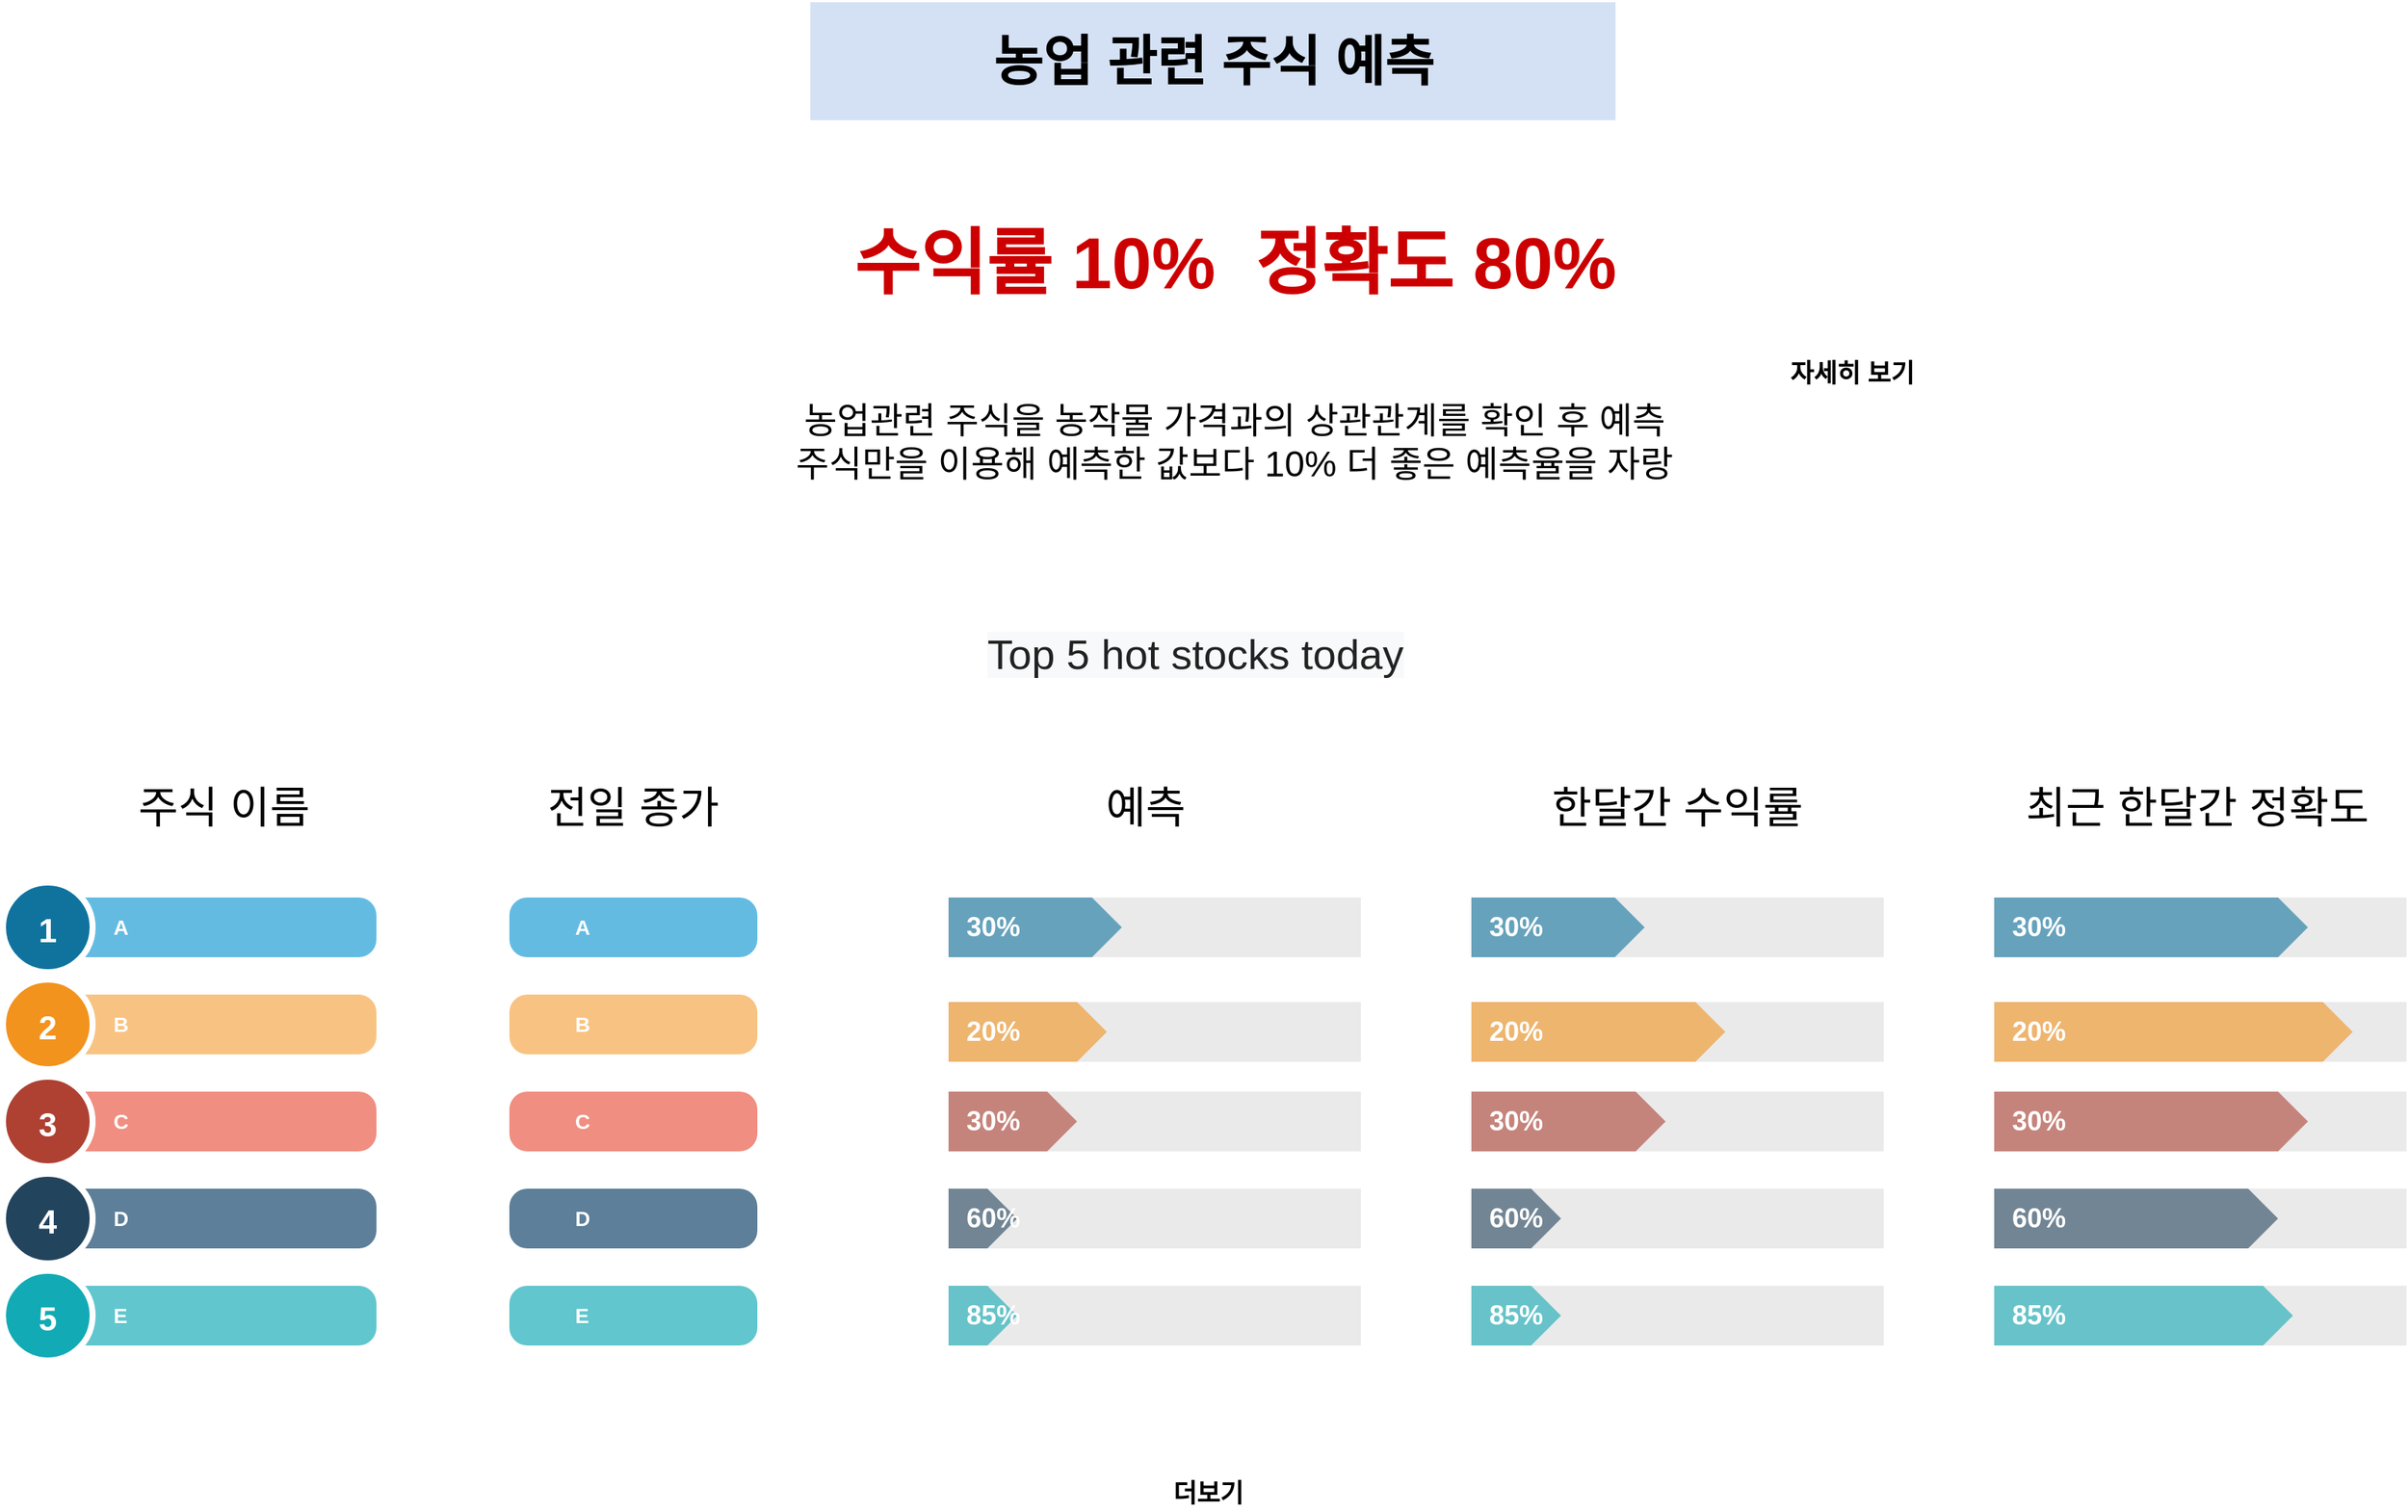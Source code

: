 <mxfile version="13.0.9" type="google" pages="3"><diagram name="Main" id="c9db0220-8083-56f3-ca83-edcdcd058819"><mxGraphModel dx="2844" dy="1524" grid="1" gridSize="10" guides="1" tooltips="1" connect="1" arrows="1" fold="1" page="1" pageScale="1.5" pageWidth="1169" pageHeight="827" background="#ffffff" math="0" shadow="0"><root><mxCell id="0" style=";html=1;"/><mxCell id="_ZtBnVBlQQic0scCnuE5-10" parent="0"/><mxCell id="_ZtBnVBlQQic0scCnuE5-28" value="" style="whiteSpace=wrap;html=1;fixedSize=1;size=10;fillColor=#dddddd;strokeColor=none;rounded=0;shadow=0;fillOpacity=100;strokeOpacity=100;opacity=60;" parent="_ZtBnVBlQQic0scCnuE5-10" vertex="1"><mxGeometry x="700" y="670" width="276" height="40" as="geometry"/></mxCell><mxCell id="_ZtBnVBlQQic0scCnuE5-29" value="30%" style="html=1;shape=mxgraph.infographic.ribbonSimple;notch1=0;notch2=20;fillColor=#10739E;strokeColor=none;align=left;verticalAlign=middle;fontColor=#ffffff;fontSize=18;spacingLeft=10;fontStyle=1;shadow=0;fillOpacity=100;strokeOpacity=100;opacity=60;" parent="_ZtBnVBlQQic0scCnuE5-10" vertex="1"><mxGeometry x="700" y="670" width="116" height="40" as="geometry"/></mxCell><mxCell id="_ZtBnVBlQQic0scCnuE5-22" value="&lt;font style=&quot;font-size: 36px&quot;&gt;농업 관련 주식 예측&lt;/font&gt;" style="text;strokeColor=#FFFFFF;fillColor=#D4E1F5;html=1;fontSize=24;fontStyle=1;verticalAlign=middle;align=center;" parent="_ZtBnVBlQQic0scCnuE5-10" vertex="1"><mxGeometry x="607" y="70" width="540" height="80" as="geometry"/></mxCell><mxCell id="_ZtBnVBlQQic0scCnuE5-30" value="" style="whiteSpace=wrap;html=1;fixedSize=1;size=10;fillColor=#dddddd;strokeColor=none;rounded=0;shadow=0;fillOpacity=100;strokeOpacity=100;opacity=60;" parent="_ZtBnVBlQQic0scCnuE5-10" vertex="1"><mxGeometry x="700" y="740" width="276" height="40" as="geometry"/></mxCell><mxCell id="_ZtBnVBlQQic0scCnuE5-31" value="20%" style="html=1;shape=mxgraph.infographic.ribbonSimple;notch1=0;notch2=20;fillColor=#F2931E;strokeColor=none;align=left;verticalAlign=middle;fontColor=#ffffff;fontSize=18;spacingLeft=10;fontStyle=1;shadow=0;fillOpacity=100;strokeOpacity=100;opacity=60;" parent="_ZtBnVBlQQic0scCnuE5-10" vertex="1"><mxGeometry x="700" y="740" width="106" height="40" as="geometry"/></mxCell><mxCell id="_ZtBnVBlQQic0scCnuE5-32" value="" style="whiteSpace=wrap;html=1;fixedSize=1;size=10;fillColor=#dddddd;strokeColor=none;rounded=0;shadow=0;fillOpacity=100;strokeOpacity=100;opacity=60;" parent="_ZtBnVBlQQic0scCnuE5-10" vertex="1"><mxGeometry x="700" y="800" width="276" height="40" as="geometry"/></mxCell><mxCell id="_ZtBnVBlQQic0scCnuE5-33" value="30%" style="html=1;shape=mxgraph.infographic.ribbonSimple;notch1=0;notch2=20;fillColor=#AE4132;strokeColor=none;align=left;verticalAlign=middle;fontColor=#ffffff;fontSize=18;spacingLeft=10;fontStyle=1;shadow=0;fillOpacity=100;strokeOpacity=100;opacity=60;" parent="_ZtBnVBlQQic0scCnuE5-10" vertex="1"><mxGeometry x="700" y="800" width="86" height="40" as="geometry"/></mxCell><mxCell id="_ZtBnVBlQQic0scCnuE5-34" value="" style="whiteSpace=wrap;html=1;fixedSize=1;size=10;fillColor=#dddddd;strokeColor=none;rounded=0;shadow=0;fillOpacity=100;strokeOpacity=100;opacity=60;" parent="_ZtBnVBlQQic0scCnuE5-10" vertex="1"><mxGeometry x="700" y="865" width="276" height="40" as="geometry"/></mxCell><mxCell id="_ZtBnVBlQQic0scCnuE5-35" value="60%" style="html=1;shape=mxgraph.infographic.ribbonSimple;notch1=0;notch2=20;fillColor=#23445D;strokeColor=none;align=left;verticalAlign=middle;fontColor=#ffffff;fontSize=18;spacingLeft=10;fontStyle=1;shadow=0;fillOpacity=100;strokeOpacity=100;opacity=60;" parent="_ZtBnVBlQQic0scCnuE5-10" vertex="1"><mxGeometry x="700" y="865" width="46" height="40" as="geometry"/></mxCell><mxCell id="_ZtBnVBlQQic0scCnuE5-36" value="" style="whiteSpace=wrap;html=1;fixedSize=1;size=10;fillColor=#dddddd;strokeColor=none;rounded=0;shadow=0;fillOpacity=100;strokeOpacity=100;opacity=60;" parent="_ZtBnVBlQQic0scCnuE5-10" vertex="1"><mxGeometry x="700" y="930" width="276" height="40" as="geometry"/></mxCell><mxCell id="_ZtBnVBlQQic0scCnuE5-37" value="85%" style="html=1;shape=mxgraph.infographic.ribbonSimple;notch1=0;notch2=20;fillColor=#12AAB5;strokeColor=none;align=left;verticalAlign=middle;fontColor=#ffffff;fontSize=18;spacingLeft=10;fontStyle=1;shadow=0;fillOpacity=100;strokeOpacity=100;opacity=60;" parent="_ZtBnVBlQQic0scCnuE5-10" vertex="1"><mxGeometry x="700" y="930" width="46" height="40" as="geometry"/></mxCell><mxCell id="_ZtBnVBlQQic0scCnuE5-61" value="A" style="shape=rect;rounded=1;whiteSpace=wrap;html=1;shadow=0;strokeColor=none;fillColor=#64BBE2;arcSize=30;fontSize=14;spacingLeft=42;fontStyle=1;fontColor=#FFFFFF;align=left;" parent="_ZtBnVBlQQic0scCnuE5-10" vertex="1"><mxGeometry x="97" y="670" width="220" height="40" as="geometry"/></mxCell><mxCell id="_ZtBnVBlQQic0scCnuE5-62" value="1" style="shape=ellipse;perimeter=ellipsePerimeter;fontSize=22;fontStyle=1;shadow=0;strokeColor=#ffffff;fillColor=#10739E;strokeWidth=4;fontColor=#ffffff;align=center;" parent="_ZtBnVBlQQic0scCnuE5-10" vertex="1"><mxGeometry x="67" y="660" width="60" height="60" as="geometry"/></mxCell><mxCell id="_ZtBnVBlQQic0scCnuE5-63" value="B" style="shape=rect;rounded=1;whiteSpace=wrap;html=1;shadow=0;strokeColor=none;fillColor=#F8C382;arcSize=30;fontSize=14;spacingLeft=42;fontStyle=1;fontColor=#FFFFFF;align=left;" parent="_ZtBnVBlQQic0scCnuE5-10" vertex="1"><mxGeometry x="97" y="735" width="220" height="40" as="geometry"/></mxCell><mxCell id="_ZtBnVBlQQic0scCnuE5-64" value="2" style="shape=ellipse;perimeter=ellipsePerimeter;fontSize=22;fontStyle=1;shadow=0;strokeColor=#ffffff;fillColor=#F2931E;strokeWidth=4;fontColor=#ffffff;align=center;" parent="_ZtBnVBlQQic0scCnuE5-10" vertex="1"><mxGeometry x="67" y="725" width="60" height="60" as="geometry"/></mxCell><mxCell id="_ZtBnVBlQQic0scCnuE5-65" value="C" style="shape=rect;rounded=1;whiteSpace=wrap;html=1;shadow=0;strokeColor=none;fillColor=#F08E81;arcSize=30;fontSize=14;spacingLeft=42;fontStyle=1;fontColor=#FFFFFF;align=left;" parent="_ZtBnVBlQQic0scCnuE5-10" vertex="1"><mxGeometry x="97" y="800" width="220" height="40" as="geometry"/></mxCell><mxCell id="_ZtBnVBlQQic0scCnuE5-66" value="3" style="shape=ellipse;perimeter=ellipsePerimeter;fontSize=22;fontStyle=1;shadow=0;strokeColor=#ffffff;fillColor=#AE4132;strokeWidth=4;fontColor=#ffffff;align=center;" parent="_ZtBnVBlQQic0scCnuE5-10" vertex="1"><mxGeometry x="67" y="790" width="60" height="60" as="geometry"/></mxCell><mxCell id="_ZtBnVBlQQic0scCnuE5-67" value="D" style="shape=rect;rounded=1;whiteSpace=wrap;html=1;shadow=0;strokeColor=none;fillColor=#5D7F99;arcSize=30;fontSize=14;spacingLeft=42;fontStyle=1;fontColor=#FFFFFF;align=left;" parent="_ZtBnVBlQQic0scCnuE5-10" vertex="1"><mxGeometry x="97" y="865" width="220" height="40" as="geometry"/></mxCell><mxCell id="_ZtBnVBlQQic0scCnuE5-68" value="4" style="shape=ellipse;perimeter=ellipsePerimeter;fontSize=22;fontStyle=1;shadow=0;strokeColor=#ffffff;fillColor=#23445D;strokeWidth=4;fontColor=#ffffff;align=center;" parent="_ZtBnVBlQQic0scCnuE5-10" vertex="1"><mxGeometry x="67" y="855" width="60" height="60" as="geometry"/></mxCell><mxCell id="_ZtBnVBlQQic0scCnuE5-69" value="E" style="shape=rect;rounded=1;whiteSpace=wrap;html=1;shadow=0;strokeColor=none;fillColor=#61C6CE;arcSize=30;fontSize=14;spacingLeft=42;fontStyle=1;fontColor=#FFFFFF;align=left;" parent="_ZtBnVBlQQic0scCnuE5-10" vertex="1"><mxGeometry x="97" y="930" width="220" height="40" as="geometry"/></mxCell><mxCell id="_ZtBnVBlQQic0scCnuE5-70" value="5" style="shape=ellipse;perimeter=ellipsePerimeter;fontSize=22;fontStyle=1;shadow=0;strokeColor=#ffffff;fillColor=#12AAB5;strokeWidth=4;fontColor=#ffffff;align=center;" parent="_ZtBnVBlQQic0scCnuE5-10" vertex="1"><mxGeometry x="67" y="920" width="60" height="60" as="geometry"/></mxCell><mxCell id="_ZtBnVBlQQic0scCnuE5-85" value="&lt;!--StartFragment--&gt;&lt;br class=&quot;Apple-interchange-newline&quot;&gt;&lt;span style=&quot;color: rgb(34, 34, 34); font-family: &amp;quot;Apple SD Gothic Neo&amp;quot;, arial, sans-serif; font-size: 28px; font-style: normal; font-variant-ligatures: normal; font-variant-caps: normal; font-weight: 400; letter-spacing: normal; orphans: 2; text-align: left; text-indent: 0px; text-transform: none; widows: 2; word-spacing: 0px; -webkit-text-stroke-width: 0px; background-color: rgb(248, 249, 250); text-decoration-style: initial; text-decoration-color: initial; float: none; display: inline !important;&quot;&gt;Top 5 hot stocks today&lt;/span&gt;&lt;!--EndFragment--&gt;" style="text;whiteSpace=wrap;html=1;" parent="_ZtBnVBlQQic0scCnuE5-10" vertex="1"><mxGeometry x="724" y="470" width="300" height="50" as="geometry"/></mxCell><mxCell id="_ZtBnVBlQQic0scCnuE5-107" value="A" style="shape=rect;rounded=1;whiteSpace=wrap;html=1;shadow=0;strokeColor=none;fillColor=#64BBE2;arcSize=30;fontSize=14;spacingLeft=42;fontStyle=1;fontColor=#FFFFFF;align=left;" parent="_ZtBnVBlQQic0scCnuE5-10" vertex="1"><mxGeometry x="406" y="670" width="166" height="40" as="geometry"/></mxCell><mxCell id="_ZtBnVBlQQic0scCnuE5-108" value="B" style="shape=rect;rounded=1;whiteSpace=wrap;html=1;shadow=0;strokeColor=none;fillColor=#F8C382;arcSize=30;fontSize=14;spacingLeft=42;fontStyle=1;fontColor=#FFFFFF;align=left;" parent="_ZtBnVBlQQic0scCnuE5-10" vertex="1"><mxGeometry x="406" y="735" width="166" height="40" as="geometry"/></mxCell><mxCell id="_ZtBnVBlQQic0scCnuE5-109" value="C" style="shape=rect;rounded=1;whiteSpace=wrap;html=1;shadow=0;strokeColor=none;fillColor=#F08E81;arcSize=30;fontSize=14;spacingLeft=42;fontStyle=1;fontColor=#FFFFFF;align=left;" parent="_ZtBnVBlQQic0scCnuE5-10" vertex="1"><mxGeometry x="406" y="800" width="166" height="40" as="geometry"/></mxCell><mxCell id="_ZtBnVBlQQic0scCnuE5-110" value="E" style="shape=rect;rounded=1;whiteSpace=wrap;html=1;shadow=0;strokeColor=none;fillColor=#61C6CE;arcSize=30;fontSize=14;spacingLeft=42;fontStyle=1;fontColor=#FFFFFF;align=left;" parent="_ZtBnVBlQQic0scCnuE5-10" vertex="1"><mxGeometry x="406" y="930" width="166" height="40" as="geometry"/></mxCell><mxCell id="_ZtBnVBlQQic0scCnuE5-111" value="D" style="shape=rect;rounded=1;whiteSpace=wrap;html=1;shadow=0;strokeColor=none;fillColor=#5D7F99;arcSize=30;fontSize=14;spacingLeft=42;fontStyle=1;fontColor=#FFFFFF;align=left;" parent="_ZtBnVBlQQic0scCnuE5-10" vertex="1"><mxGeometry x="406" y="865" width="166" height="40" as="geometry"/></mxCell><mxCell id="_ZtBnVBlQQic0scCnuE5-119" value="&lt;span style=&quot;font-size: 24px&quot;&gt;농업관련 주식을 농작물 가격과의 상관관계를 확인 후 예측&lt;br&gt;주식만을 이용해 예측한 값보다 10% 더 좋은 예측율을 자랑&lt;br&gt;&lt;br&gt;&lt;br&gt;&lt;/span&gt;" style="text;whiteSpace=wrap;html=1;align=center;" parent="_ZtBnVBlQQic0scCnuE5-10" vertex="1"><mxGeometry x="400.25" y="330" width="983" height="90" as="geometry"/></mxCell><mxCell id="_ZtBnVBlQQic0scCnuE5-121" value="&lt;font color=&quot;#cc0000&quot; style=&quot;font-size: 48px&quot;&gt;&lt;b&gt;수익률 10%&amp;nbsp; 정확도 80%&lt;/b&gt;&lt;/font&gt;" style="text;whiteSpace=wrap;html=1;align=center;" parent="_ZtBnVBlQQic0scCnuE5-10" vertex="1"><mxGeometry x="597" y="210" width="589.5" height="50" as="geometry"/></mxCell><mxCell id="_ZtBnVBlQQic0scCnuE5-127" value="&lt;font color=&quot;#000000&quot;&gt;자세히 보기&lt;/font&gt;" style="strokeWidth=1;shadow=0;dashed=0;align=center;html=1;shape=mxgraph.mockup.buttons.button;strokeColor=#FFFFFF;fontColor=#ffffff;mainText=;buttonStyle=round;fontSize=17;fontStyle=1;fillColor=#FFFFFF;whiteSpace=wrap;opacity=60;" parent="_ZtBnVBlQQic0scCnuE5-10" vertex="1"><mxGeometry x="1240" y="310" width="130" height="20" as="geometry"/></mxCell><mxCell id="_ZtBnVBlQQic0scCnuE5-131" value="&lt;font style=&quot;font-size: 29px&quot;&gt;주식 이름&lt;/font&gt;" style="text;html=1;strokeColor=none;fillColor=none;align=center;verticalAlign=middle;whiteSpace=wrap;rounded=0;shadow=0;opacity=60;" parent="_ZtBnVBlQQic0scCnuE5-10" vertex="1"><mxGeometry x="120" y="590" width="190" height="40" as="geometry"/></mxCell><mxCell id="_ZtBnVBlQQic0scCnuE5-132" value="&lt;font style=&quot;font-size: 29px&quot;&gt;전일 종가&lt;/font&gt;" style="text;html=1;strokeColor=none;fillColor=none;align=center;verticalAlign=middle;whiteSpace=wrap;rounded=0;shadow=0;opacity=60;" parent="_ZtBnVBlQQic0scCnuE5-10" vertex="1"><mxGeometry x="381" y="590" width="216" height="40" as="geometry"/></mxCell><mxCell id="_ZtBnVBlQQic0scCnuE5-133" value="&lt;font style=&quot;font-size: 29px&quot;&gt;예측&lt;/font&gt;" style="text;html=1;strokeColor=none;fillColor=none;align=center;verticalAlign=middle;whiteSpace=wrap;rounded=0;shadow=0;opacity=60;" parent="_ZtBnVBlQQic0scCnuE5-10" vertex="1"><mxGeometry x="724" y="590" width="216" height="40" as="geometry"/></mxCell><mxCell id="_ZtBnVBlQQic0scCnuE5-145" value="&lt;span style=&quot;font-size: 29px&quot;&gt;한달간 수익률&lt;br&gt;&lt;/span&gt;" style="text;html=1;strokeColor=none;fillColor=none;align=center;verticalAlign=middle;whiteSpace=wrap;rounded=0;shadow=0;opacity=60;" parent="_ZtBnVBlQQic0scCnuE5-10" vertex="1"><mxGeometry x="1080" y="590" width="216" height="40" as="geometry"/></mxCell><mxCell id="_ZtBnVBlQQic0scCnuE5-146" value="" style="whiteSpace=wrap;html=1;fixedSize=1;size=10;fillColor=#dddddd;strokeColor=none;rounded=0;shadow=0;fillOpacity=100;strokeOpacity=100;opacity=60;" parent="_ZtBnVBlQQic0scCnuE5-10" vertex="1"><mxGeometry x="1050" y="670" width="276" height="40" as="geometry"/></mxCell><mxCell id="_ZtBnVBlQQic0scCnuE5-147" value="30%" style="html=1;shape=mxgraph.infographic.ribbonSimple;notch1=0;notch2=20;fillColor=#10739E;strokeColor=none;align=left;verticalAlign=middle;fontColor=#ffffff;fontSize=18;spacingLeft=10;fontStyle=1;shadow=0;fillOpacity=100;strokeOpacity=100;opacity=60;" parent="_ZtBnVBlQQic0scCnuE5-10" vertex="1"><mxGeometry x="1050" y="670" width="116" height="40" as="geometry"/></mxCell><mxCell id="_ZtBnVBlQQic0scCnuE5-148" value="" style="whiteSpace=wrap;html=1;fixedSize=1;size=10;fillColor=#dddddd;strokeColor=none;rounded=0;shadow=0;fillOpacity=100;strokeOpacity=100;opacity=60;" parent="_ZtBnVBlQQic0scCnuE5-10" vertex="1"><mxGeometry x="1050" y="740" width="276" height="40" as="geometry"/></mxCell><mxCell id="_ZtBnVBlQQic0scCnuE5-149" value="20%" style="html=1;shape=mxgraph.infographic.ribbonSimple;notch1=0;notch2=20;fillColor=#F2931E;strokeColor=none;align=left;verticalAlign=middle;fontColor=#ffffff;fontSize=18;spacingLeft=10;fontStyle=1;shadow=0;fillOpacity=100;strokeOpacity=100;opacity=60;" parent="_ZtBnVBlQQic0scCnuE5-10" vertex="1"><mxGeometry x="1050" y="740" width="170" height="40" as="geometry"/></mxCell><mxCell id="_ZtBnVBlQQic0scCnuE5-150" value="" style="whiteSpace=wrap;html=1;fixedSize=1;size=10;fillColor=#dddddd;strokeColor=none;rounded=0;shadow=0;fillOpacity=100;strokeOpacity=100;opacity=60;" parent="_ZtBnVBlQQic0scCnuE5-10" vertex="1"><mxGeometry x="1050" y="800" width="276" height="40" as="geometry"/></mxCell><mxCell id="_ZtBnVBlQQic0scCnuE5-151" value="30%" style="html=1;shape=mxgraph.infographic.ribbonSimple;notch1=0;notch2=20;fillColor=#AE4132;strokeColor=none;align=left;verticalAlign=middle;fontColor=#ffffff;fontSize=18;spacingLeft=10;fontStyle=1;shadow=0;fillOpacity=100;strokeOpacity=100;opacity=60;" parent="_ZtBnVBlQQic0scCnuE5-10" vertex="1"><mxGeometry x="1050" y="800" width="130" height="40" as="geometry"/></mxCell><mxCell id="_ZtBnVBlQQic0scCnuE5-152" value="" style="whiteSpace=wrap;html=1;fixedSize=1;size=10;fillColor=#dddddd;strokeColor=none;rounded=0;shadow=0;fillOpacity=100;strokeOpacity=100;opacity=60;" parent="_ZtBnVBlQQic0scCnuE5-10" vertex="1"><mxGeometry x="1050" y="865" width="276" height="40" as="geometry"/></mxCell><mxCell id="_ZtBnVBlQQic0scCnuE5-153" value="60%" style="html=1;shape=mxgraph.infographic.ribbonSimple;notch1=0;notch2=20;fillColor=#23445D;strokeColor=none;align=left;verticalAlign=middle;fontColor=#ffffff;fontSize=18;spacingLeft=10;fontStyle=1;shadow=0;fillOpacity=100;strokeOpacity=100;opacity=60;" parent="_ZtBnVBlQQic0scCnuE5-10" vertex="1"><mxGeometry x="1050" y="865" width="60" height="40" as="geometry"/></mxCell><mxCell id="_ZtBnVBlQQic0scCnuE5-154" value="" style="whiteSpace=wrap;html=1;fixedSize=1;size=10;fillColor=#dddddd;strokeColor=none;rounded=0;shadow=0;fillOpacity=100;strokeOpacity=100;opacity=60;" parent="_ZtBnVBlQQic0scCnuE5-10" vertex="1"><mxGeometry x="1050" y="930" width="276" height="40" as="geometry"/></mxCell><mxCell id="_ZtBnVBlQQic0scCnuE5-155" value="85%" style="html=1;shape=mxgraph.infographic.ribbonSimple;notch1=0;notch2=20;fillColor=#12AAB5;strokeColor=none;align=left;verticalAlign=middle;fontColor=#ffffff;fontSize=18;spacingLeft=10;fontStyle=1;shadow=0;fillOpacity=100;strokeOpacity=100;opacity=60;" parent="_ZtBnVBlQQic0scCnuE5-10" vertex="1"><mxGeometry x="1050" y="930" width="60" height="40" as="geometry"/></mxCell><mxCell id="_ZtBnVBlQQic0scCnuE5-156" value="&lt;span style=&quot;font-size: 29px&quot;&gt;최근 한달간 정확도&lt;br&gt;&lt;/span&gt;" style="text;html=1;strokeColor=none;fillColor=none;align=center;verticalAlign=middle;whiteSpace=wrap;rounded=0;shadow=0;opacity=60;" parent="_ZtBnVBlQQic0scCnuE5-10" vertex="1"><mxGeometry x="1396" y="590" width="280" height="40" as="geometry"/></mxCell><mxCell id="_ZtBnVBlQQic0scCnuE5-157" value="" style="whiteSpace=wrap;html=1;fixedSize=1;size=10;fillColor=#dddddd;strokeColor=none;rounded=0;shadow=0;fillOpacity=100;strokeOpacity=100;opacity=60;" parent="_ZtBnVBlQQic0scCnuE5-10" vertex="1"><mxGeometry x="1400" y="670" width="276" height="40" as="geometry"/></mxCell><mxCell id="_ZtBnVBlQQic0scCnuE5-158" value="30%" style="html=1;shape=mxgraph.infographic.ribbonSimple;notch1=0;notch2=20;fillColor=#10739E;strokeColor=none;align=left;verticalAlign=middle;fontColor=#ffffff;fontSize=18;spacingLeft=10;fontStyle=1;shadow=0;fillOpacity=100;strokeOpacity=100;opacity=60;" parent="_ZtBnVBlQQic0scCnuE5-10" vertex="1"><mxGeometry x="1400" y="670" width="210" height="40" as="geometry"/></mxCell><mxCell id="_ZtBnVBlQQic0scCnuE5-159" value="" style="whiteSpace=wrap;html=1;fixedSize=1;size=10;fillColor=#dddddd;strokeColor=none;rounded=0;shadow=0;fillOpacity=100;strokeOpacity=100;opacity=60;" parent="_ZtBnVBlQQic0scCnuE5-10" vertex="1"><mxGeometry x="1400" y="740" width="276" height="40" as="geometry"/></mxCell><mxCell id="_ZtBnVBlQQic0scCnuE5-160" value="20%" style="html=1;shape=mxgraph.infographic.ribbonSimple;notch1=0;notch2=20;fillColor=#F2931E;strokeColor=none;align=left;verticalAlign=middle;fontColor=#ffffff;fontSize=18;spacingLeft=10;fontStyle=1;shadow=0;fillOpacity=100;strokeOpacity=100;opacity=60;" parent="_ZtBnVBlQQic0scCnuE5-10" vertex="1"><mxGeometry x="1400" y="740" width="240" height="40" as="geometry"/></mxCell><mxCell id="_ZtBnVBlQQic0scCnuE5-161" value="" style="whiteSpace=wrap;html=1;fixedSize=1;size=10;fillColor=#dddddd;strokeColor=none;rounded=0;shadow=0;fillOpacity=100;strokeOpacity=100;opacity=60;" parent="_ZtBnVBlQQic0scCnuE5-10" vertex="1"><mxGeometry x="1400" y="800" width="276" height="40" as="geometry"/></mxCell><mxCell id="_ZtBnVBlQQic0scCnuE5-162" value="30%" style="html=1;shape=mxgraph.infographic.ribbonSimple;notch1=0;notch2=20;fillColor=#AE4132;strokeColor=none;align=left;verticalAlign=middle;fontColor=#ffffff;fontSize=18;spacingLeft=10;fontStyle=1;shadow=0;fillOpacity=100;strokeOpacity=100;opacity=60;" parent="_ZtBnVBlQQic0scCnuE5-10" vertex="1"><mxGeometry x="1400" y="800" width="210" height="40" as="geometry"/></mxCell><mxCell id="_ZtBnVBlQQic0scCnuE5-163" value="" style="whiteSpace=wrap;html=1;fixedSize=1;size=10;fillColor=#dddddd;strokeColor=none;rounded=0;shadow=0;fillOpacity=100;strokeOpacity=100;opacity=60;" parent="_ZtBnVBlQQic0scCnuE5-10" vertex="1"><mxGeometry x="1400" y="865" width="276" height="40" as="geometry"/></mxCell><mxCell id="_ZtBnVBlQQic0scCnuE5-164" value="60%" style="html=1;shape=mxgraph.infographic.ribbonSimple;notch1=0;notch2=20;fillColor=#23445D;strokeColor=none;align=left;verticalAlign=middle;fontColor=#ffffff;fontSize=18;spacingLeft=10;fontStyle=1;shadow=0;fillOpacity=100;strokeOpacity=100;opacity=60;" parent="_ZtBnVBlQQic0scCnuE5-10" vertex="1"><mxGeometry x="1400" y="865" width="190" height="40" as="geometry"/></mxCell><mxCell id="_ZtBnVBlQQic0scCnuE5-165" value="" style="whiteSpace=wrap;html=1;fixedSize=1;size=10;fillColor=#dddddd;strokeColor=none;rounded=0;shadow=0;fillOpacity=100;strokeOpacity=100;opacity=60;" parent="_ZtBnVBlQQic0scCnuE5-10" vertex="1"><mxGeometry x="1400" y="930" width="276" height="40" as="geometry"/></mxCell><mxCell id="_ZtBnVBlQQic0scCnuE5-166" value="85%" style="html=1;shape=mxgraph.infographic.ribbonSimple;notch1=0;notch2=20;fillColor=#12AAB5;strokeColor=none;align=left;verticalAlign=middle;fontColor=#ffffff;fontSize=18;spacingLeft=10;fontStyle=1;shadow=0;fillOpacity=100;strokeOpacity=100;opacity=60;" parent="_ZtBnVBlQQic0scCnuE5-10" vertex="1"><mxGeometry x="1400" y="930" width="200" height="40" as="geometry"/></mxCell><mxCell id="_ZtBnVBlQQic0scCnuE5-167" value="&lt;font color=&quot;#000000&quot;&gt;더보기&lt;/font&gt;" style="strokeWidth=1;shadow=0;dashed=0;align=center;html=1;shape=mxgraph.mockup.buttons.button;strokeColor=#FFFFFF;fontColor=#ffffff;mainText=;buttonStyle=round;fontSize=17;fontStyle=1;fillColor=#FFFFFF;whiteSpace=wrap;opacity=60;" parent="_ZtBnVBlQQic0scCnuE5-10" vertex="1"><mxGeometry x="809" y="1060" width="130" height="20" as="geometry"/></mxCell></root></mxGraphModel></diagram><diagram id="bo8xThc_sf_VlFdqpCgU" name="Develope process"><mxGraphModel dx="1422" dy="762" grid="1" gridSize="10" guides="1" tooltips="1" connect="1" arrows="1" fold="1" page="1" pageScale="1" pageWidth="827" pageHeight="1169" math="0" shadow="0"><root><mxCell id="QliOecJiM10lo-6Am2_R-0"/><mxCell id="QliOecJiM10lo-6Am2_R-1" parent="QliOecJiM10lo-6Am2_R-0"/><mxCell id="6FSv0uL_lizQNlkrXW_C-0" value="&lt;font style=&quot;font-size: 36px&quot;&gt;농업 관련 주식 예측&lt;/font&gt;" style="text;strokeColor=#FFFFFF;fillColor=#D4E1F5;html=1;fontSize=24;fontStyle=1;verticalAlign=middle;align=center;" parent="QliOecJiM10lo-6Am2_R-1" vertex="1"><mxGeometry x="170" y="50" width="540" height="80" as="geometry"/></mxCell><mxCell id="kfHIYRYJl_1uIu8HQJyT-25" value="목적 주제 선택 동기" style="shape=rect;rounded=1;whiteSpace=wrap;html=1;shadow=0;strokeColor=none;fillColor=#64BBE2;arcSize=30;fontSize=14;spacingLeft=42;fontStyle=1;fontColor=#FFFFFF;align=left;opacity=60;" parent="QliOecJiM10lo-6Am2_R-1" vertex="1"><mxGeometry x="70" y="210" width="220" height="40" as="geometry"/></mxCell><mxCell id="kfHIYRYJl_1uIu8HQJyT-26" value="1" style="shape=ellipse;perimeter=ellipsePerimeter;fontSize=22;fontStyle=1;shadow=0;strokeColor=#ffffff;fillColor=#10739E;strokeWidth=4;fontColor=#ffffff;align=center;opacity=60;" parent="QliOecJiM10lo-6Am2_R-1" vertex="1"><mxGeometry x="40" y="200" width="60" height="60" as="geometry"/></mxCell><mxCell id="kfHIYRYJl_1uIu8HQJyT-27" value="기술셋" style="shape=rect;rounded=1;whiteSpace=wrap;html=1;shadow=0;strokeColor=none;fillColor=#F8C382;arcSize=30;fontSize=14;spacingLeft=42;fontStyle=1;fontColor=#FFFFFF;align=left;opacity=60;" parent="QliOecJiM10lo-6Am2_R-1" vertex="1"><mxGeometry x="70" y="275" width="220" height="40" as="geometry"/></mxCell><mxCell id="kfHIYRYJl_1uIu8HQJyT-28" value="2" style="shape=ellipse;perimeter=ellipsePerimeter;fontSize=22;fontStyle=1;shadow=0;strokeColor=#ffffff;fillColor=#F2931E;strokeWidth=4;fontColor=#ffffff;align=center;opacity=60;" parent="QliOecJiM10lo-6Am2_R-1" vertex="1"><mxGeometry x="40" y="265" width="60" height="60" as="geometry"/></mxCell><mxCell id="kfHIYRYJl_1uIu8HQJyT-29" value="개발과정" style="shape=rect;rounded=1;whiteSpace=wrap;html=1;shadow=0;strokeColor=none;fillColor=#F08E81;arcSize=30;fontSize=14;spacingLeft=42;fontStyle=1;fontColor=#FFFFFF;align=left;opacity=60;" parent="QliOecJiM10lo-6Am2_R-1" vertex="1"><mxGeometry x="70" y="340" width="220" height="40" as="geometry"/></mxCell><mxCell id="kfHIYRYJl_1uIu8HQJyT-30" value="3" style="shape=ellipse;perimeter=ellipsePerimeter;fontSize=22;fontStyle=1;shadow=0;strokeColor=#ffffff;fillColor=#AE4132;strokeWidth=4;fontColor=#ffffff;align=center;opacity=60;" parent="QliOecJiM10lo-6Am2_R-1" vertex="1"><mxGeometry x="40" y="330" width="60" height="60" as="geometry"/></mxCell><mxCell id="kfHIYRYJl_1uIu8HQJyT-31" value="Label" style="shape=rect;rounded=1;whiteSpace=wrap;html=1;shadow=0;strokeColor=none;fillColor=#5D7F99;arcSize=30;fontSize=14;spacingLeft=42;fontStyle=1;fontColor=#FFFFFF;align=left;opacity=60;" parent="QliOecJiM10lo-6Am2_R-1" vertex="1"><mxGeometry x="70" y="405" width="220" height="40" as="geometry"/></mxCell><mxCell id="kfHIYRYJl_1uIu8HQJyT-32" value="4" style="shape=ellipse;perimeter=ellipsePerimeter;fontSize=22;fontStyle=1;shadow=0;strokeColor=#ffffff;fillColor=#23445D;strokeWidth=4;fontColor=#ffffff;align=center;opacity=60;" parent="QliOecJiM10lo-6Am2_R-1" vertex="1"><mxGeometry x="40" y="395" width="60" height="60" as="geometry"/></mxCell><mxCell id="kfHIYRYJl_1uIu8HQJyT-33" value="Label" style="shape=rect;rounded=1;whiteSpace=wrap;html=1;shadow=0;strokeColor=none;fillColor=#61C6CE;arcSize=30;fontSize=14;spacingLeft=42;fontStyle=1;fontColor=#FFFFFF;align=left;opacity=60;" parent="QliOecJiM10lo-6Am2_R-1" vertex="1"><mxGeometry x="70" y="470" width="220" height="40" as="geometry"/></mxCell><mxCell id="kfHIYRYJl_1uIu8HQJyT-34" value="5" style="shape=ellipse;perimeter=ellipsePerimeter;fontSize=22;fontStyle=1;shadow=0;strokeColor=#ffffff;fillColor=#12AAB5;strokeWidth=4;fontColor=#ffffff;align=center;opacity=60;" parent="QliOecJiM10lo-6Am2_R-1" vertex="1"><mxGeometry x="40" y="460" width="60" height="60" as="geometry"/></mxCell><mxCell id="2XIM-amJRxCtg-GQaRJx-0" value="&lt;a href=&quot;https://www.kaggle.com/ash316/eda-to-prediction-dietanic&quot;&gt;https://www.kaggle.com/ash316/eda-to-prediction-dietanic&lt;/a&gt;&lt;span style=&quot;font-size: 24px&quot;&gt;&lt;br&gt;&lt;/span&gt;" style="text;whiteSpace=wrap;html=1;align=center;" parent="QliOecJiM10lo-6Am2_R-1" vertex="1"><mxGeometry x="350" y="260" width="430" height="50" as="geometry"/></mxCell></root></mxGraphModel></diagram><diagram id="zR744NZoJcfUZ7z5Hsrp" name="Stock information"><mxGraphModel grid="1" gridSize="10" guides="1" tooltips="1" connect="1" arrows="1" page="1" fold="1" pageScale="1" pageWidth="827" pageHeight="1169" math="0" shadow="0"><root><mxCell id="zod_ngNkfnU87sBWb_qr-0"/><mxCell id="zod_ngNkfnU87sBWb_qr-1" parent="zod_ngNkfnU87sBWb_qr-0"/><mxCell id="5cENXFQ-57uY5jTsMbFv-0" value="&lt;font style=&quot;font-size: 24px&quot;&gt;농업 관련 주식 예측&lt;/font&gt;" style="text;strokeColor=#FFFFFF;fillColor=#D4E1F5;html=1;fontSize=24;fontStyle=1;verticalAlign=middle;align=center;" parent="zod_ngNkfnU87sBWb_qr-1" vertex="1"><mxGeometry x="234" y="50" width="360" height="60" as="geometry"/></mxCell><mxCell id="iU6ZRz4d0Bv9jo5TKVen-10" value="&lt;font style=&quot;font-size: 18px&quot;&gt;주식 이름&lt;/font&gt;" style="text;html=1;strokeColor=none;fillColor=none;align=center;verticalAlign=middle;whiteSpace=wrap;rounded=0;shadow=0;opacity=60;" parent="zod_ngNkfnU87sBWb_qr-1" vertex="1"><mxGeometry x="50" y="180" width="87" height="30" as="geometry"/></mxCell><mxCell id="GIlqhQpJNIw1kw8mGf7h-1" value="&lt;ol&gt;&lt;li&gt;Value 1&lt;/li&gt;&lt;li&gt;Value 2&lt;/li&gt;&lt;li&gt;Value 3&lt;/li&gt;&lt;/ol&gt;" style="text;strokeColor=none;fillColor=none;html=1;whiteSpace=wrap;verticalAlign=middle;overflow=hidden;shadow=0;opacity=60;" parent="zod_ngNkfnU87sBWb_qr-1" vertex="1"><mxGeometry x="37" y="220" width="100" height="80" as="geometry"/></mxCell><mxCell id="GIlqhQpJNIw1kw8mGf7h-2" value="&lt;font style=&quot;font-size: 18px&quot;&gt;전일 종가&lt;/font&gt;" style="text;html=1;strokeColor=none;fillColor=none;align=center;verticalAlign=middle;whiteSpace=wrap;rounded=0;shadow=0;opacity=60;" parent="zod_ngNkfnU87sBWb_qr-1" vertex="1"><mxGeometry x="190" y="180" width="87" height="30" as="geometry"/></mxCell><mxCell id="GIlqhQpJNIw1kw8mGf7h-3" value="&lt;font style=&quot;font-size: 18px&quot;&gt;예측&lt;/font&gt;" style="text;html=1;strokeColor=none;fillColor=none;align=center;verticalAlign=middle;whiteSpace=wrap;rounded=0;shadow=0;opacity=60;" parent="zod_ngNkfnU87sBWb_qr-1" vertex="1"><mxGeometry x="330" y="180" width="87" height="30" as="geometry"/></mxCell><mxCell id="GIlqhQpJNIw1kw8mGf7h-4" value="&lt;font style=&quot;font-size: 18px&quot;&gt;수익률&lt;/font&gt;" style="text;html=1;strokeColor=none;fillColor=none;align=center;verticalAlign=middle;whiteSpace=wrap;rounded=0;shadow=0;opacity=60;" parent="zod_ngNkfnU87sBWb_qr-1" vertex="1"><mxGeometry x="470" y="180" width="87" height="30" as="geometry"/></mxCell><mxCell id="GIlqhQpJNIw1kw8mGf7h-5" value="&lt;font style=&quot;font-size: 18px&quot;&gt;정확도&lt;/font&gt;" style="text;html=1;strokeColor=none;fillColor=none;align=center;verticalAlign=middle;whiteSpace=wrap;rounded=0;shadow=0;opacity=60;" parent="zod_ngNkfnU87sBWb_qr-1" vertex="1"><mxGeometry x="610" y="180" width="87" height="30" as="geometry"/></mxCell><mxCell id="zxpGSKRGYd2nvsjAfw0m-1" value="&lt;ol&gt;&lt;li&gt;Value 1&lt;/li&gt;&lt;li&gt;Value 2&lt;/li&gt;&lt;li&gt;Value 3&lt;/li&gt;&lt;/ol&gt;" style="text;strokeColor=none;fillColor=none;html=1;whiteSpace=wrap;verticalAlign=middle;overflow=hidden;shadow=0;opacity=60;" parent="zod_ngNkfnU87sBWb_qr-1" vertex="1"><mxGeometry x="37" y="520" width="100" height="80" as="geometry"/></mxCell><mxCell id="zxpGSKRGYd2nvsjAfw0m-4" value="메인과 동일" style="text;html=1;strokeColor=none;fillColor=#FFFFCC;align=center;verticalAlign=middle;whiteSpace=wrap;rounded=0;shadow=0;opacity=60;" parent="zod_ngNkfnU87sBWb_qr-1" vertex="1"><mxGeometry x="190" y="225" width="500" height="70" as="geometry"/></mxCell><mxCell id="SOKnx1v2TlERYhE1A3Qx-0" value="&lt;font color=&quot;#000000&quot; style=&quot;font-size: 12px&quot;&gt;정렬&lt;/font&gt;" style="strokeWidth=1;shadow=0;dashed=0;align=center;html=1;shape=mxgraph.mockup.buttons.button;strokeColor=#FFFFFF;fontColor=#ffffff;mainText=;buttonStyle=round;fontSize=17;fontStyle=1;fillColor=#FFFFFF;whiteSpace=wrap;opacity=60;" parent="zod_ngNkfnU87sBWb_qr-1" vertex="1"><mxGeometry x="140" y="215" width="30" height="10" as="geometry"/></mxCell><mxCell id="SOKnx1v2TlERYhE1A3Qx-1" value="&lt;font color=&quot;#000000&quot; style=&quot;font-size: 12px&quot;&gt;정렬&lt;/font&gt;" style="strokeWidth=1;shadow=0;dashed=0;align=center;html=1;shape=mxgraph.mockup.buttons.button;strokeColor=#FFFFFF;fontColor=#ffffff;mainText=;buttonStyle=round;fontSize=17;fontStyle=1;fillColor=#FFFFFF;whiteSpace=wrap;opacity=60;" parent="zod_ngNkfnU87sBWb_qr-1" vertex="1"><mxGeometry x="300" y="215" width="30" height="10" as="geometry"/></mxCell><mxCell id="SOKnx1v2TlERYhE1A3Qx-2" value="&lt;font color=&quot;#000000&quot; style=&quot;font-size: 12px&quot;&gt;정렬&lt;/font&gt;" style="strokeWidth=1;shadow=0;dashed=0;align=center;html=1;shape=mxgraph.mockup.buttons.button;strokeColor=#FFFFFF;fontColor=#ffffff;mainText=;buttonStyle=round;fontSize=17;fontStyle=1;fillColor=#FFFFFF;whiteSpace=wrap;opacity=60;" parent="zod_ngNkfnU87sBWb_qr-1" vertex="1"><mxGeometry x="430" y="215" width="30" height="10" as="geometry"/></mxCell><mxCell id="SOKnx1v2TlERYhE1A3Qx-3" value="&lt;font color=&quot;#000000&quot; style=&quot;font-size: 12px&quot;&gt;정렬&lt;/font&gt;" style="strokeWidth=1;shadow=0;dashed=0;align=center;html=1;shape=mxgraph.mockup.buttons.button;strokeColor=#FFFFFF;fontColor=#ffffff;mainText=;buttonStyle=round;fontSize=17;fontStyle=1;fillColor=#FFFFFF;whiteSpace=wrap;opacity=60;" parent="zod_ngNkfnU87sBWb_qr-1" vertex="1"><mxGeometry x="580" y="215" width="30" height="10" as="geometry"/></mxCell><mxCell id="SOKnx1v2TlERYhE1A3Qx-5" value="&lt;font color=&quot;#000000&quot; style=&quot;font-size: 12px&quot;&gt;정렬&lt;/font&gt;" style="strokeWidth=1;shadow=0;dashed=0;align=center;html=1;shape=mxgraph.mockup.buttons.button;strokeColor=#FFFFFF;fontColor=#ffffff;mainText=;buttonStyle=round;fontSize=17;fontStyle=1;fillColor=#FFFFFF;whiteSpace=wrap;opacity=60;" parent="zod_ngNkfnU87sBWb_qr-1" vertex="1"><mxGeometry x="710" y="215" width="30" height="10" as="geometry"/></mxCell><mxCell id="SOKnx1v2TlERYhE1A3Qx-7" value="" style="verticalLabelPosition=bottom;shadow=0;align=center;html=1;verticalAlign=top;strokeWidth=1;shape=mxgraph.mockup.graphics.lineChart;strokeColor2=#000000;strokeColor3=#000000;strokeColor4=#0000FF;opacity=60;fillColor=none;strokeColor=none;portConstraintRotation=0;" parent="zod_ngNkfnU87sBWb_qr-1" vertex="1"><mxGeometry x="70" y="310" width="400" height="200" as="geometry"/></mxCell><mxCell id="SOKnx1v2TlERYhE1A3Qx-10" value="실제값 (검정)&lt;br&gt;예측값 (파랑)" style="text;strokeColor=none;fillColor=none;html=1;whiteSpace=wrap;verticalAlign=middle;overflow=hidden;shadow=0;opacity=60;" parent="zod_ngNkfnU87sBWb_qr-1" vertex="1"><mxGeometry x="340" y="310" width="90" height="50" as="geometry"/></mxCell><mxCell id="SOKnx1v2TlERYhE1A3Qx-11" value="Value 3과 유사한 주식" style="text;strokeColor=none;fillColor=none;html=1;whiteSpace=wrap;verticalAlign=middle;overflow=hidden;shadow=0;opacity=60;" parent="zod_ngNkfnU87sBWb_qr-1" vertex="1"><mxGeometry x="557" y="310" width="133" height="40" as="geometry"/></mxCell><mxCell id="SOKnx1v2TlERYhE1A3Qx-12" value="&lt;div style=&quot;text-align: justify ; font-size: 15px&quot;&gt;&lt;font style=&quot;font-size: 15px&quot;&gt;- A&lt;/font&gt;&lt;/div&gt;&lt;div style=&quot;text-align: justify ; font-size: 15px&quot;&gt;&lt;span&gt;&lt;font style=&quot;font-size: 15px&quot;&gt;&lt;br&gt;&lt;/font&gt;&lt;/span&gt;&lt;/div&gt;&lt;div style=&quot;text-align: justify ; font-size: 15px&quot;&gt;&lt;span&gt;&lt;font style=&quot;font-size: 15px&quot;&gt;&lt;br&gt;&lt;/font&gt;&lt;/span&gt;&lt;/div&gt;&lt;div style=&quot;text-align: justify ; font-size: 15px&quot;&gt;&lt;span&gt;&lt;font style=&quot;font-size: 15px&quot;&gt;- B&lt;/font&gt;&lt;/span&gt;&lt;/div&gt;&lt;div style=&quot;text-align: justify ; font-size: 15px&quot;&gt;&lt;span&gt;&lt;font style=&quot;font-size: 15px&quot;&gt;&lt;br&gt;&lt;/font&gt;&lt;/span&gt;&lt;/div&gt;&lt;div style=&quot;text-align: justify ; font-size: 15px&quot;&gt;&lt;span&gt;&lt;font style=&quot;font-size: 15px&quot;&gt;&lt;br&gt;&lt;/font&gt;&lt;/span&gt;&lt;/div&gt;&lt;div style=&quot;text-align: justify ; font-size: 15px&quot;&gt;&lt;font style=&quot;font-size: 15px&quot;&gt;- C&lt;/font&gt;&lt;/div&gt;" style="text;strokeColor=none;fillColor=none;html=1;whiteSpace=wrap;verticalAlign=middle;overflow=hidden;shadow=0;opacity=60;" parent="zod_ngNkfnU87sBWb_qr-1" vertex="1"><mxGeometry x="490" y="370" width="30" height="140" as="geometry"/></mxCell><mxCell id="SOKnx1v2TlERYhE1A3Qx-13" value="&lt;div style=&quot;text-align: justify ; font-size: 15px&quot;&gt;&lt;font style=&quot;font-size: 15px&quot;&gt;- A&lt;/font&gt;&lt;/div&gt;&lt;div style=&quot;text-align: justify ; font-size: 15px&quot;&gt;&lt;span&gt;&lt;font style=&quot;font-size: 15px&quot;&gt;&lt;br&gt;&lt;/font&gt;&lt;/span&gt;&lt;/div&gt;&lt;div style=&quot;text-align: justify ; font-size: 15px&quot;&gt;&lt;span&gt;&lt;font style=&quot;font-size: 15px&quot;&gt;&lt;br&gt;&lt;/font&gt;&lt;/span&gt;&lt;/div&gt;&lt;div style=&quot;text-align: justify ; font-size: 15px&quot;&gt;&lt;span&gt;&lt;font style=&quot;font-size: 15px&quot;&gt;- B&lt;/font&gt;&lt;/span&gt;&lt;/div&gt;&lt;div style=&quot;text-align: justify ; font-size: 15px&quot;&gt;&lt;span&gt;&lt;font style=&quot;font-size: 15px&quot;&gt;&lt;br&gt;&lt;/font&gt;&lt;/span&gt;&lt;/div&gt;&lt;div style=&quot;text-align: justify ; font-size: 15px&quot;&gt;&lt;span&gt;&lt;font style=&quot;font-size: 15px&quot;&gt;&lt;br&gt;&lt;/font&gt;&lt;/span&gt;&lt;/div&gt;&lt;div style=&quot;text-align: justify ; font-size: 15px&quot;&gt;&lt;font style=&quot;font-size: 15px&quot;&gt;- C&lt;/font&gt;&lt;/div&gt;" style="text;strokeColor=none;fillColor=none;html=1;whiteSpace=wrap;verticalAlign=middle;overflow=hidden;shadow=0;opacity=60;" parent="zod_ngNkfnU87sBWb_qr-1" vertex="1"><mxGeometry x="650" y="370" width="30" height="140" as="geometry"/></mxCell><mxCell id="SOKnx1v2TlERYhE1A3Qx-14" value="&lt;div style=&quot;text-align: justify ; font-size: 15px&quot;&gt;&lt;font style=&quot;font-size: 15px&quot;&gt;- A&lt;/font&gt;&lt;/div&gt;&lt;div style=&quot;text-align: justify ; font-size: 15px&quot;&gt;&lt;span&gt;&lt;font style=&quot;font-size: 15px&quot;&gt;&lt;br&gt;&lt;/font&gt;&lt;/span&gt;&lt;/div&gt;&lt;div style=&quot;text-align: justify ; font-size: 15px&quot;&gt;&lt;span&gt;&lt;font style=&quot;font-size: 15px&quot;&gt;&lt;br&gt;&lt;/font&gt;&lt;/span&gt;&lt;/div&gt;&lt;div style=&quot;text-align: justify ; font-size: 15px&quot;&gt;&lt;span&gt;&lt;font style=&quot;font-size: 15px&quot;&gt;- B&lt;/font&gt;&lt;/span&gt;&lt;/div&gt;&lt;div style=&quot;text-align: justify ; font-size: 15px&quot;&gt;&lt;span&gt;&lt;font style=&quot;font-size: 15px&quot;&gt;&lt;br&gt;&lt;/font&gt;&lt;/span&gt;&lt;/div&gt;&lt;div style=&quot;text-align: justify ; font-size: 15px&quot;&gt;&lt;span&gt;&lt;font style=&quot;font-size: 15px&quot;&gt;&lt;br&gt;&lt;/font&gt;&lt;/span&gt;&lt;/div&gt;&lt;div style=&quot;text-align: justify ; font-size: 15px&quot;&gt;&lt;font style=&quot;font-size: 15px&quot;&gt;- C&lt;/font&gt;&lt;/div&gt;" style="text;strokeColor=none;fillColor=none;html=1;whiteSpace=wrap;verticalAlign=middle;overflow=hidden;shadow=0;opacity=60;" parent="zod_ngNkfnU87sBWb_qr-1" vertex="1"><mxGeometry x="726" y="370" width="30" height="140" as="geometry"/></mxCell><mxCell id="SOKnx1v2TlERYhE1A3Qx-18" value="이름" style="text;strokeColor=none;fillColor=none;html=1;whiteSpace=wrap;verticalAlign=middle;overflow=hidden;shadow=0;opacity=60;" parent="zod_ngNkfnU87sBWb_qr-1" vertex="1"><mxGeometry x="490" y="340" width="30" height="30" as="geometry"/></mxCell><mxCell id="SOKnx1v2TlERYhE1A3Qx-19" value="예측" style="text;strokeColor=none;fillColor=none;html=1;whiteSpace=wrap;verticalAlign=middle;overflow=hidden;shadow=0;opacity=60;" parent="zod_ngNkfnU87sBWb_qr-1" vertex="1"><mxGeometry x="650" y="340" width="30" height="30" as="geometry"/></mxCell><mxCell id="SOKnx1v2TlERYhE1A3Qx-20" value="수익률" style="text;strokeColor=none;fillColor=none;html=1;whiteSpace=wrap;verticalAlign=middle;overflow=hidden;shadow=0;opacity=60;" parent="zod_ngNkfnU87sBWb_qr-1" vertex="1"><mxGeometry x="726" y="340" width="44" height="30" as="geometry"/></mxCell><mxCell id="SOKnx1v2TlERYhE1A3Qx-24" value="&lt;div style=&quot;text-align: justify ; font-size: 15px&quot;&gt;&lt;font style=&quot;font-size: 15px&quot;&gt;- A&lt;/font&gt;&lt;/div&gt;&lt;div style=&quot;text-align: justify ; font-size: 15px&quot;&gt;&lt;span&gt;&lt;font style=&quot;font-size: 15px&quot;&gt;&lt;br&gt;&lt;/font&gt;&lt;/span&gt;&lt;/div&gt;&lt;div style=&quot;text-align: justify ; font-size: 15px&quot;&gt;&lt;span&gt;&lt;font style=&quot;font-size: 15px&quot;&gt;&lt;br&gt;&lt;/font&gt;&lt;/span&gt;&lt;/div&gt;&lt;div style=&quot;text-align: justify ; font-size: 15px&quot;&gt;&lt;span&gt;&lt;font style=&quot;font-size: 15px&quot;&gt;- B&lt;/font&gt;&lt;/span&gt;&lt;/div&gt;&lt;div style=&quot;text-align: justify ; font-size: 15px&quot;&gt;&lt;span&gt;&lt;font style=&quot;font-size: 15px&quot;&gt;&lt;br&gt;&lt;/font&gt;&lt;/span&gt;&lt;/div&gt;&lt;div style=&quot;text-align: justify ; font-size: 15px&quot;&gt;&lt;span&gt;&lt;font style=&quot;font-size: 15px&quot;&gt;&lt;br&gt;&lt;/font&gt;&lt;/span&gt;&lt;/div&gt;&lt;div style=&quot;text-align: justify ; font-size: 15px&quot;&gt;&lt;font style=&quot;font-size: 15px&quot;&gt;- C&lt;/font&gt;&lt;/div&gt;" style="text;strokeColor=none;fillColor=none;html=1;whiteSpace=wrap;verticalAlign=middle;overflow=hidden;shadow=0;opacity=60;" parent="zod_ngNkfnU87sBWb_qr-1" vertex="1"><mxGeometry x="564" y="370" width="30" height="140" as="geometry"/></mxCell><mxCell id="SOKnx1v2TlERYhE1A3Qx-25" value="유사도" style="text;strokeColor=none;fillColor=none;html=1;whiteSpace=wrap;verticalAlign=middle;overflow=hidden;shadow=0;opacity=60;" parent="zod_ngNkfnU87sBWb_qr-1" vertex="1"><mxGeometry x="564" y="340" width="46" height="30" as="geometry"/></mxCell><mxCell id="d-G4LkfYZfGkeRVINkfo-0" value="메인과 동일" style="text;html=1;strokeColor=none;fillColor=#FFFFCC;align=center;verticalAlign=middle;whiteSpace=wrap;rounded=0;shadow=0;opacity=60;" vertex="1" parent="zod_ngNkfnU87sBWb_qr-1"><mxGeometry x="190" y="540" width="500" height="70" as="geometry"/></mxCell><mxCell id="CjMw9dC7D4N6gaODUGum-0" value="이름 클릭 했을 떄 그 주식으로 이동" style="text;strokeColor=none;fillColor=none;html=1;whiteSpace=wrap;verticalAlign=middle;overflow=hidden;shadow=0;opacity=60;" vertex="1" parent="zod_ngNkfnU87sBWb_qr-1"><mxGeometry x="480" y="520" width="280" height="20" as="geometry"/></mxCell></root></mxGraphModel></diagram></mxfile>